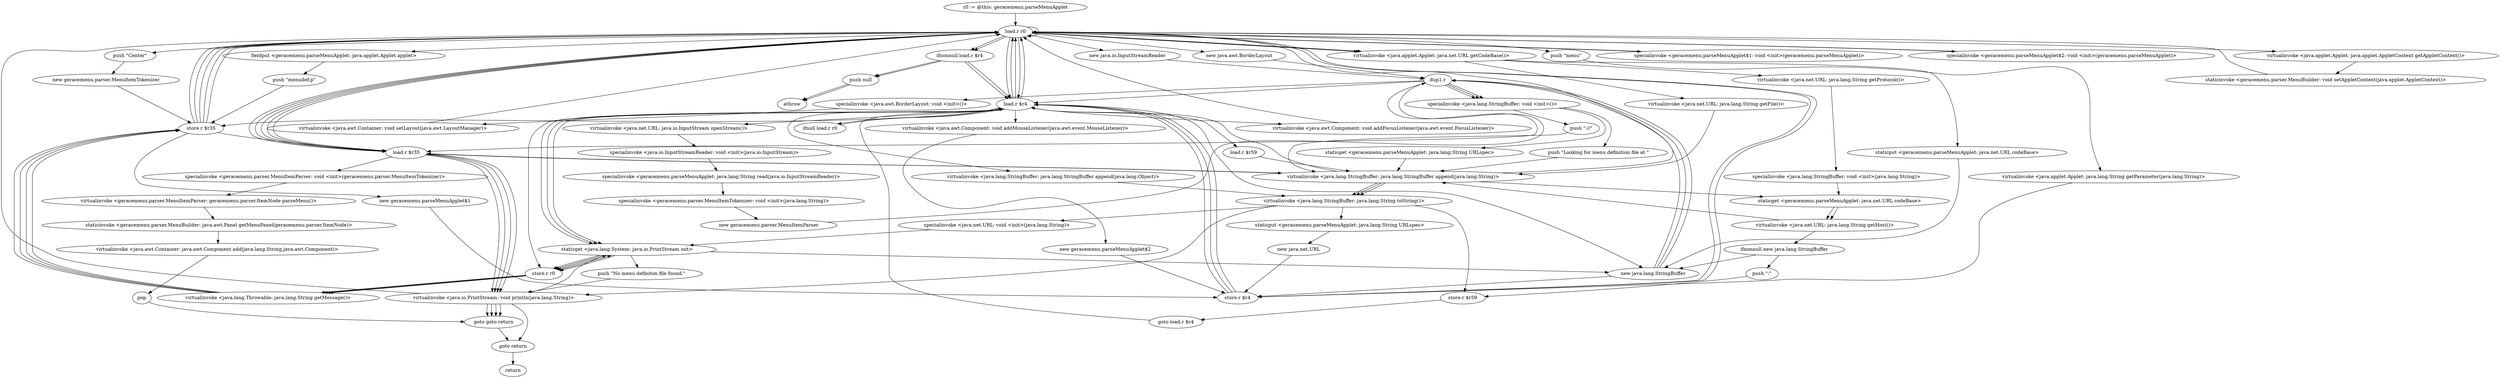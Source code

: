 digraph "" {
    "r0 := @this: geracemenu.parseMenuApplet"
    "load.r r0"
    "r0 := @this: geracemenu.parseMenuApplet"->"load.r r0";
    "new java.awt.BorderLayout"
    "load.r r0"->"new java.awt.BorderLayout";
    "dup1.r"
    "new java.awt.BorderLayout"->"dup1.r";
    "specialinvoke <java.awt.BorderLayout: void <init>()>"
    "dup1.r"->"specialinvoke <java.awt.BorderLayout: void <init>()>";
    "virtualinvoke <java.awt.Container: void setLayout(java.awt.LayoutManager)>"
    "specialinvoke <java.awt.BorderLayout: void <init>()>"->"virtualinvoke <java.awt.Container: void setLayout(java.awt.LayoutManager)>";
    "virtualinvoke <java.awt.Container: void setLayout(java.awt.LayoutManager)>"->"load.r r0";
    "load.r r0"->"load.r r0";
    "fieldput <geracemenu.parseMenuApplet: java.applet.Applet applet>"
    "load.r r0"->"fieldput <geracemenu.parseMenuApplet: java.applet.Applet applet>";
    "push \"menudef.p\""
    "fieldput <geracemenu.parseMenuApplet: java.applet.Applet applet>"->"push \"menudef.p\"";
    "store.r $r35"
    "push \"menudef.p\""->"store.r $r35";
    "new geracemenu.parseMenuApplet$1"
    "store.r $r35"->"new geracemenu.parseMenuApplet$1";
    "store.r $r4"
    "new geracemenu.parseMenuApplet$1"->"store.r $r4";
    "store.r $r4"->"load.r r0";
    "ifnonnull load.r $r4"
    "load.r r0"->"ifnonnull load.r $r4";
    "push null"
    "ifnonnull load.r $r4"->"push null";
    "athrow"
    "push null"->"athrow";
    "load.r $r4"
    "ifnonnull load.r $r4"->"load.r $r4";
    "load.r $r4"->"load.r r0";
    "specialinvoke <geracemenu.parseMenuApplet$1: void <init>(geracemenu.parseMenuApplet)>"
    "load.r r0"->"specialinvoke <geracemenu.parseMenuApplet$1: void <init>(geracemenu.parseMenuApplet)>";
    "specialinvoke <geracemenu.parseMenuApplet$1: void <init>(geracemenu.parseMenuApplet)>"->"load.r r0";
    "load.r r0"->"load.r $r4";
    "virtualinvoke <java.awt.Component: void addMouseListener(java.awt.event.MouseListener)>"
    "load.r $r4"->"virtualinvoke <java.awt.Component: void addMouseListener(java.awt.event.MouseListener)>";
    "new geracemenu.parseMenuApplet$2"
    "virtualinvoke <java.awt.Component: void addMouseListener(java.awt.event.MouseListener)>"->"new geracemenu.parseMenuApplet$2";
    "new geracemenu.parseMenuApplet$2"->"store.r $r4";
    "store.r $r4"->"load.r r0";
    "load.r r0"->"ifnonnull load.r $r4";
    "ifnonnull load.r $r4"->"push null";
    "push null"->"athrow";
    "ifnonnull load.r $r4"->"load.r $r4";
    "load.r $r4"->"load.r r0";
    "specialinvoke <geracemenu.parseMenuApplet$2: void <init>(geracemenu.parseMenuApplet)>"
    "load.r r0"->"specialinvoke <geracemenu.parseMenuApplet$2: void <init>(geracemenu.parseMenuApplet)>";
    "specialinvoke <geracemenu.parseMenuApplet$2: void <init>(geracemenu.parseMenuApplet)>"->"load.r r0";
    "load.r r0"->"load.r $r4";
    "virtualinvoke <java.awt.Component: void addFocusListener(java.awt.event.FocusListener)>"
    "load.r $r4"->"virtualinvoke <java.awt.Component: void addFocusListener(java.awt.event.FocusListener)>";
    "virtualinvoke <java.awt.Component: void addFocusListener(java.awt.event.FocusListener)>"->"load.r r0";
    "push \"menu\""
    "load.r r0"->"push \"menu\"";
    "virtualinvoke <java.applet.Applet: java.lang.String getParameter(java.lang.String)>"
    "push \"menu\""->"virtualinvoke <java.applet.Applet: java.lang.String getParameter(java.lang.String)>";
    "virtualinvoke <java.applet.Applet: java.lang.String getParameter(java.lang.String)>"->"store.r $r4";
    "store.r $r4"->"load.r $r4";
    "ifnull load.r r0"
    "load.r $r4"->"ifnull load.r r0";
    "ifnull load.r r0"->"load.r $r4";
    "load.r $r4"->"store.r $r35";
    "store.r $r35"->"load.r r0";
    "virtualinvoke <java.applet.Applet: java.net.URL getCodeBase()>"
    "load.r r0"->"virtualinvoke <java.applet.Applet: java.net.URL getCodeBase()>";
    "staticput <geracemenu.parseMenuApplet: java.net.URL codeBase>"
    "virtualinvoke <java.applet.Applet: java.net.URL getCodeBase()>"->"staticput <geracemenu.parseMenuApplet: java.net.URL codeBase>";
    "new java.lang.StringBuffer"
    "staticput <geracemenu.parseMenuApplet: java.net.URL codeBase>"->"new java.lang.StringBuffer";
    "new java.lang.StringBuffer"->"store.r $r4";
    "store.r $r4"->"load.r $r4";
    "load.r $r4"->"load.r r0";
    "load.r r0"->"virtualinvoke <java.applet.Applet: java.net.URL getCodeBase()>";
    "virtualinvoke <java.net.URL: java.lang.String getProtocol()>"
    "virtualinvoke <java.applet.Applet: java.net.URL getCodeBase()>"->"virtualinvoke <java.net.URL: java.lang.String getProtocol()>";
    "specialinvoke <java.lang.StringBuffer: void <init>(java.lang.String)>"
    "virtualinvoke <java.net.URL: java.lang.String getProtocol()>"->"specialinvoke <java.lang.StringBuffer: void <init>(java.lang.String)>";
    "staticget <geracemenu.parseMenuApplet: java.net.URL codeBase>"
    "specialinvoke <java.lang.StringBuffer: void <init>(java.lang.String)>"->"staticget <geracemenu.parseMenuApplet: java.net.URL codeBase>";
    "virtualinvoke <java.net.URL: java.lang.String getHost()>"
    "staticget <geracemenu.parseMenuApplet: java.net.URL codeBase>"->"virtualinvoke <java.net.URL: java.lang.String getHost()>";
    "ifnonnull new java.lang.StringBuffer"
    "virtualinvoke <java.net.URL: java.lang.String getHost()>"->"ifnonnull new java.lang.StringBuffer";
    "push \":\""
    "ifnonnull new java.lang.StringBuffer"->"push \":\"";
    "store.r $r59"
    "push \":\""->"store.r $r59";
    "goto load.r $r4"
    "store.r $r59"->"goto load.r $r4";
    "goto load.r $r4"->"load.r $r4";
    "load.r $r59"
    "load.r $r4"->"load.r $r59";
    "virtualinvoke <java.lang.StringBuffer: java.lang.StringBuffer append(java.lang.String)>"
    "load.r $r59"->"virtualinvoke <java.lang.StringBuffer: java.lang.StringBuffer append(java.lang.String)>";
    "virtualinvoke <java.lang.StringBuffer: java.lang.StringBuffer append(java.lang.String)>"->"load.r r0";
    "load.r r0"->"virtualinvoke <java.applet.Applet: java.net.URL getCodeBase()>";
    "virtualinvoke <java.net.URL: java.lang.String getFile()>"
    "virtualinvoke <java.applet.Applet: java.net.URL getCodeBase()>"->"virtualinvoke <java.net.URL: java.lang.String getFile()>";
    "virtualinvoke <java.net.URL: java.lang.String getFile()>"->"virtualinvoke <java.lang.StringBuffer: java.lang.StringBuffer append(java.lang.String)>";
    "virtualinvoke <java.lang.StringBuffer: java.lang.String toString()>"
    "virtualinvoke <java.lang.StringBuffer: java.lang.StringBuffer append(java.lang.String)>"->"virtualinvoke <java.lang.StringBuffer: java.lang.String toString()>";
    "staticput <geracemenu.parseMenuApplet: java.lang.String URLspec>"
    "virtualinvoke <java.lang.StringBuffer: java.lang.String toString()>"->"staticput <geracemenu.parseMenuApplet: java.lang.String URLspec>";
    "new java.net.URL"
    "staticput <geracemenu.parseMenuApplet: java.lang.String URLspec>"->"new java.net.URL";
    "new java.net.URL"->"store.r $r4";
    "store.r $r4"->"load.r $r4";
    "load.r $r4"->"new java.lang.StringBuffer";
    "new java.lang.StringBuffer"->"dup1.r";
    "specialinvoke <java.lang.StringBuffer: void <init>()>"
    "dup1.r"->"specialinvoke <java.lang.StringBuffer: void <init>()>";
    "staticget <geracemenu.parseMenuApplet: java.lang.String URLspec>"
    "specialinvoke <java.lang.StringBuffer: void <init>()>"->"staticget <geracemenu.parseMenuApplet: java.lang.String URLspec>";
    "staticget <geracemenu.parseMenuApplet: java.lang.String URLspec>"->"virtualinvoke <java.lang.StringBuffer: java.lang.StringBuffer append(java.lang.String)>";
    "load.r $r35"
    "virtualinvoke <java.lang.StringBuffer: java.lang.StringBuffer append(java.lang.String)>"->"load.r $r35";
    "load.r $r35"->"virtualinvoke <java.lang.StringBuffer: java.lang.StringBuffer append(java.lang.String)>";
    "virtualinvoke <java.lang.StringBuffer: java.lang.StringBuffer append(java.lang.String)>"->"virtualinvoke <java.lang.StringBuffer: java.lang.String toString()>";
    "specialinvoke <java.net.URL: void <init>(java.lang.String)>"
    "virtualinvoke <java.lang.StringBuffer: java.lang.String toString()>"->"specialinvoke <java.net.URL: void <init>(java.lang.String)>";
    "staticget <java.lang.System: java.io.PrintStream out>"
    "specialinvoke <java.net.URL: void <init>(java.lang.String)>"->"staticget <java.lang.System: java.io.PrintStream out>";
    "staticget <java.lang.System: java.io.PrintStream out>"->"new java.lang.StringBuffer";
    "new java.lang.StringBuffer"->"dup1.r";
    "dup1.r"->"specialinvoke <java.lang.StringBuffer: void <init>()>";
    "push \"Looking for menu definition file at \""
    "specialinvoke <java.lang.StringBuffer: void <init>()>"->"push \"Looking for menu definition file at \"";
    "push \"Looking for menu definition file at \""->"virtualinvoke <java.lang.StringBuffer: java.lang.StringBuffer append(java.lang.String)>";
    "virtualinvoke <java.lang.StringBuffer: java.lang.StringBuffer append(java.lang.String)>"->"load.r $r4";
    "virtualinvoke <java.lang.StringBuffer: java.lang.StringBuffer append(java.lang.Object)>"
    "load.r $r4"->"virtualinvoke <java.lang.StringBuffer: java.lang.StringBuffer append(java.lang.Object)>";
    "virtualinvoke <java.lang.StringBuffer: java.lang.StringBuffer append(java.lang.Object)>"->"virtualinvoke <java.lang.StringBuffer: java.lang.String toString()>";
    "virtualinvoke <java.io.PrintStream: void println(java.lang.String)>"
    "virtualinvoke <java.lang.StringBuffer: java.lang.String toString()>"->"virtualinvoke <java.io.PrintStream: void println(java.lang.String)>";
    "virtualinvoke <java.io.PrintStream: void println(java.lang.String)>"->"load.r r0";
    "virtualinvoke <java.applet.Applet: java.applet.AppletContext getAppletContext()>"
    "load.r r0"->"virtualinvoke <java.applet.Applet: java.applet.AppletContext getAppletContext()>";
    "staticinvoke <geracemenu.parser.MenuBuilder: void setAppletContext(java.applet.AppletContext)>"
    "virtualinvoke <java.applet.Applet: java.applet.AppletContext getAppletContext()>"->"staticinvoke <geracemenu.parser.MenuBuilder: void setAppletContext(java.applet.AppletContext)>";
    "staticinvoke <geracemenu.parser.MenuBuilder: void setAppletContext(java.applet.AppletContext)>"->"load.r r0";
    "push \"Center\""
    "load.r r0"->"push \"Center\"";
    "new geracemenu.parser.MenuItemTokenizer"
    "push \"Center\""->"new geracemenu.parser.MenuItemTokenizer";
    "new geracemenu.parser.MenuItemTokenizer"->"store.r $r35";
    "store.r $r35"->"load.r $r35";
    "load.r $r35"->"load.r r0";
    "new java.io.InputStreamReader"
    "load.r r0"->"new java.io.InputStreamReader";
    "new java.io.InputStreamReader"->"dup1.r";
    "dup1.r"->"load.r $r4";
    "load.r $r4"->"staticget <java.lang.System: java.io.PrintStream out>";
    "store.r r0"
    "staticget <java.lang.System: java.io.PrintStream out>"->"store.r r0";
    "virtualinvoke <java.lang.Throwable: java.lang.String getMessage()>"
    "store.r r0"->"virtualinvoke <java.lang.Throwable: java.lang.String getMessage()>";
    "virtualinvoke <java.lang.Throwable: java.lang.String getMessage()>"->"store.r $r35";
    "store.r $r35"->"load.r r0";
    "load.r r0"->"load.r $r35";
    "load.r $r35"->"virtualinvoke <java.io.PrintStream: void println(java.lang.String)>";
    "goto goto return"
    "virtualinvoke <java.io.PrintStream: void println(java.lang.String)>"->"goto goto return";
    "goto return"
    "goto goto return"->"goto return";
    "return"
    "goto return"->"return";
    "virtualinvoke <java.io.PrintStream: void println(java.lang.String)>"->"staticget <java.lang.System: java.io.PrintStream out>";
    "staticget <java.lang.System: java.io.PrintStream out>"->"store.r r0";
    "store.r r0"->"virtualinvoke <java.lang.Throwable: java.lang.String getMessage()>";
    "virtualinvoke <java.lang.Throwable: java.lang.String getMessage()>"->"store.r $r35";
    "store.r $r35"->"load.r r0";
    "load.r r0"->"load.r $r35";
    "load.r $r35"->"virtualinvoke <java.io.PrintStream: void println(java.lang.String)>";
    "virtualinvoke <java.io.PrintStream: void println(java.lang.String)>"->"goto return";
    "load.r $r4"->"staticget <java.lang.System: java.io.PrintStream out>";
    "staticget <java.lang.System: java.io.PrintStream out>"->"store.r r0";
    "store.r r0"->"virtualinvoke <java.lang.Throwable: java.lang.String getMessage()>";
    "virtualinvoke <java.lang.Throwable: java.lang.String getMessage()>"->"store.r $r35";
    "store.r $r35"->"load.r r0";
    "load.r r0"->"load.r $r35";
    "load.r $r35"->"virtualinvoke <java.io.PrintStream: void println(java.lang.String)>";
    "virtualinvoke <java.io.PrintStream: void println(java.lang.String)>"->"goto goto return";
    "load.r $r4"->"store.r r0";
    "store.r r0"->"staticget <java.lang.System: java.io.PrintStream out>";
    "push \"No menu definiton file found.\""
    "staticget <java.lang.System: java.io.PrintStream out>"->"push \"No menu definiton file found.\"";
    "push \"No menu definiton file found.\""->"virtualinvoke <java.io.PrintStream: void println(java.lang.String)>";
    "virtualinvoke <java.io.PrintStream: void println(java.lang.String)>"->"goto goto return";
    "load.r $r4"->"staticget <java.lang.System: java.io.PrintStream out>";
    "staticget <java.lang.System: java.io.PrintStream out>"->"store.r r0";
    "store.r r0"->"virtualinvoke <java.lang.Throwable: java.lang.String getMessage()>";
    "virtualinvoke <java.lang.Throwable: java.lang.String getMessage()>"->"store.r $r35";
    "store.r $r35"->"load.r r0";
    "load.r r0"->"load.r $r35";
    "load.r $r35"->"virtualinvoke <java.io.PrintStream: void println(java.lang.String)>";
    "virtualinvoke <java.io.PrintStream: void println(java.lang.String)>"->"goto goto return";
    "virtualinvoke <java.net.URL: java.io.InputStream openStream()>"
    "load.r $r4"->"virtualinvoke <java.net.URL: java.io.InputStream openStream()>";
    "specialinvoke <java.io.InputStreamReader: void <init>(java.io.InputStream)>"
    "virtualinvoke <java.net.URL: java.io.InputStream openStream()>"->"specialinvoke <java.io.InputStreamReader: void <init>(java.io.InputStream)>";
    "specialinvoke <geracemenu.parseMenuApplet: java.lang.String read(java.io.InputStreamReader)>"
    "specialinvoke <java.io.InputStreamReader: void <init>(java.io.InputStream)>"->"specialinvoke <geracemenu.parseMenuApplet: java.lang.String read(java.io.InputStreamReader)>";
    "specialinvoke <geracemenu.parser.MenuItemTokenizer: void <init>(java.lang.String)>"
    "specialinvoke <geracemenu.parseMenuApplet: java.lang.String read(java.io.InputStreamReader)>"->"specialinvoke <geracemenu.parser.MenuItemTokenizer: void <init>(java.lang.String)>";
    "new geracemenu.parser.MenuItemParser"
    "specialinvoke <geracemenu.parser.MenuItemTokenizer: void <init>(java.lang.String)>"->"new geracemenu.parser.MenuItemParser";
    "new geracemenu.parser.MenuItemParser"->"dup1.r";
    "dup1.r"->"load.r $r35";
    "specialinvoke <geracemenu.parser.MenuItemParser: void <init>(geracemenu.parser.MenuItemTokenizer)>"
    "load.r $r35"->"specialinvoke <geracemenu.parser.MenuItemParser: void <init>(geracemenu.parser.MenuItemTokenizer)>";
    "virtualinvoke <geracemenu.parser.MenuItemParser: geracemenu.parser.ItemNode parseMenu()>"
    "specialinvoke <geracemenu.parser.MenuItemParser: void <init>(geracemenu.parser.MenuItemTokenizer)>"->"virtualinvoke <geracemenu.parser.MenuItemParser: geracemenu.parser.ItemNode parseMenu()>";
    "staticinvoke <geracemenu.parser.MenuBuilder: java.awt.Panel getMenuPanel(geracemenu.parser.ItemNode)>"
    "virtualinvoke <geracemenu.parser.MenuItemParser: geracemenu.parser.ItemNode parseMenu()>"->"staticinvoke <geracemenu.parser.MenuBuilder: java.awt.Panel getMenuPanel(geracemenu.parser.ItemNode)>";
    "virtualinvoke <java.awt.Container: java.awt.Component add(java.lang.String,java.awt.Component)>"
    "staticinvoke <geracemenu.parser.MenuBuilder: java.awt.Panel getMenuPanel(geracemenu.parser.ItemNode)>"->"virtualinvoke <java.awt.Container: java.awt.Component add(java.lang.String,java.awt.Component)>";
    "pop"
    "virtualinvoke <java.awt.Container: java.awt.Component add(java.lang.String,java.awt.Component)>"->"pop";
    "pop"->"goto goto return";
    "ifnonnull new java.lang.StringBuffer"->"new java.lang.StringBuffer";
    "new java.lang.StringBuffer"->"dup1.r";
    "dup1.r"->"specialinvoke <java.lang.StringBuffer: void <init>()>";
    "push \"://\""
    "specialinvoke <java.lang.StringBuffer: void <init>()>"->"push \"://\"";
    "push \"://\""->"virtualinvoke <java.lang.StringBuffer: java.lang.StringBuffer append(java.lang.String)>";
    "virtualinvoke <java.lang.StringBuffer: java.lang.StringBuffer append(java.lang.String)>"->"staticget <geracemenu.parseMenuApplet: java.net.URL codeBase>";
    "staticget <geracemenu.parseMenuApplet: java.net.URL codeBase>"->"virtualinvoke <java.net.URL: java.lang.String getHost()>";
    "virtualinvoke <java.net.URL: java.lang.String getHost()>"->"virtualinvoke <java.lang.StringBuffer: java.lang.StringBuffer append(java.lang.String)>";
    "virtualinvoke <java.lang.StringBuffer: java.lang.StringBuffer append(java.lang.String)>"->"virtualinvoke <java.lang.StringBuffer: java.lang.String toString()>";
    "virtualinvoke <java.lang.StringBuffer: java.lang.String toString()>"->"store.r $r59";
}
